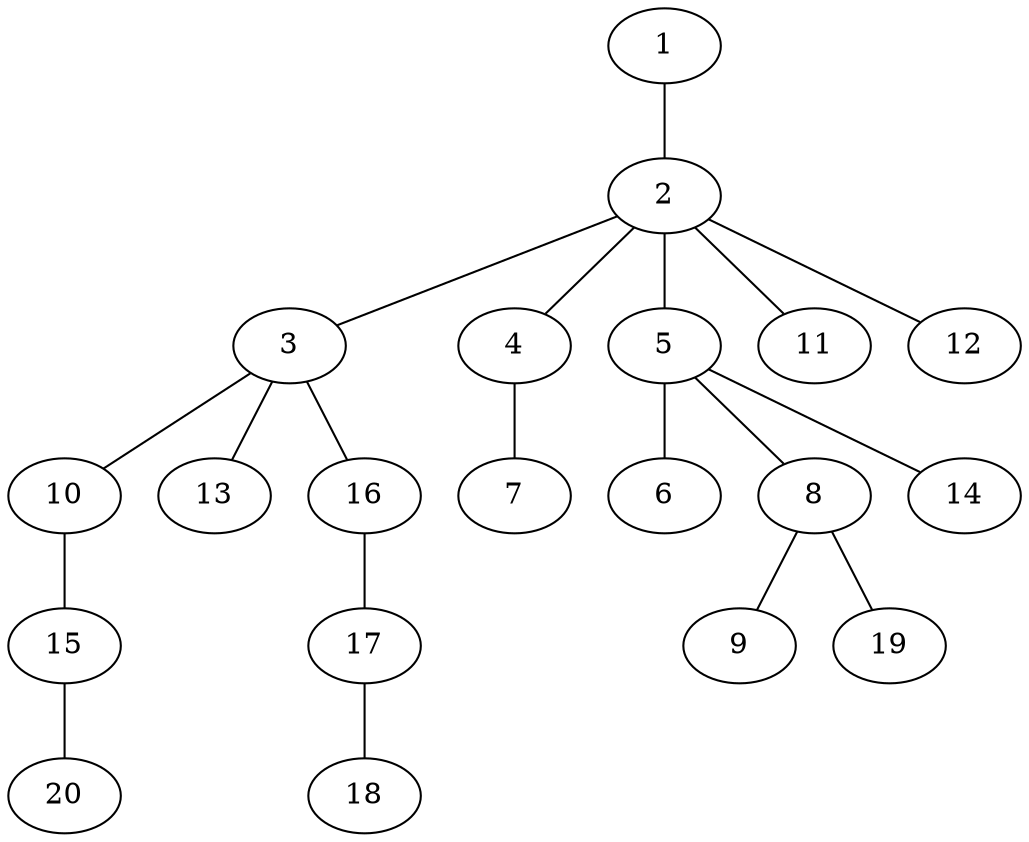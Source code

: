 graph graphname {1--2
2--3
2--4
2--5
2--11
2--12
3--10
3--13
3--16
4--7
5--6
5--8
5--14
8--9
8--19
10--15
15--20
16--17
17--18
}